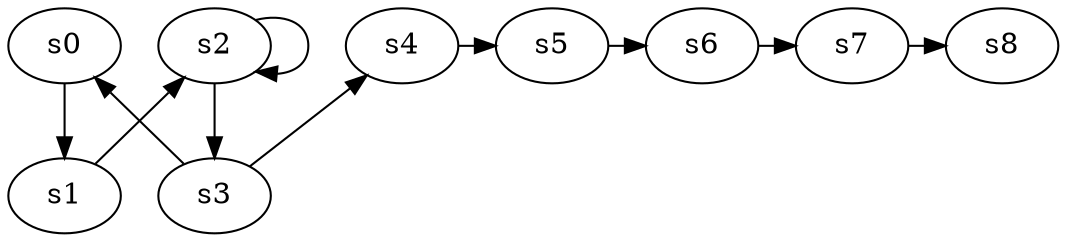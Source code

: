 digraph game_0178_chain_9 {
    s0 [name="s0", player=0];
    s1 [name="s1", player=1, target=1];
    s2 [name="s2", player=0];
    s3 [name="s3", player=1, target=1];
    s4 [name="s4", player=0, target=1];
    s5 [name="s5", player=1];
    s6 [name="s6", player=0];
    s7 [name="s7", player=1];
    s8 [name="s8", player=0, target=1];

    s0 -> s1;
    s1 -> s2 [constraint="time % 4 == 1"];
    s2 -> s3;
    s3 -> s4 [constraint="time == 0 || time == 1 || time == 14 || time == 15"];
    s4 -> s5 [constraint="time == 0 || time == 17 || time == 18 || time == 19"];
    s5 -> s6 [constraint="time == 6"];
    s6 -> s7 [constraint="time == 10 || time == 19"];
    s7 -> s8 [constraint="time == 1 || time == 13"];
    s2 -> s2 [constraint="time % 4 == 0"];
    s3 -> s0 [constraint="!(time % 3 == 0)"];
}
